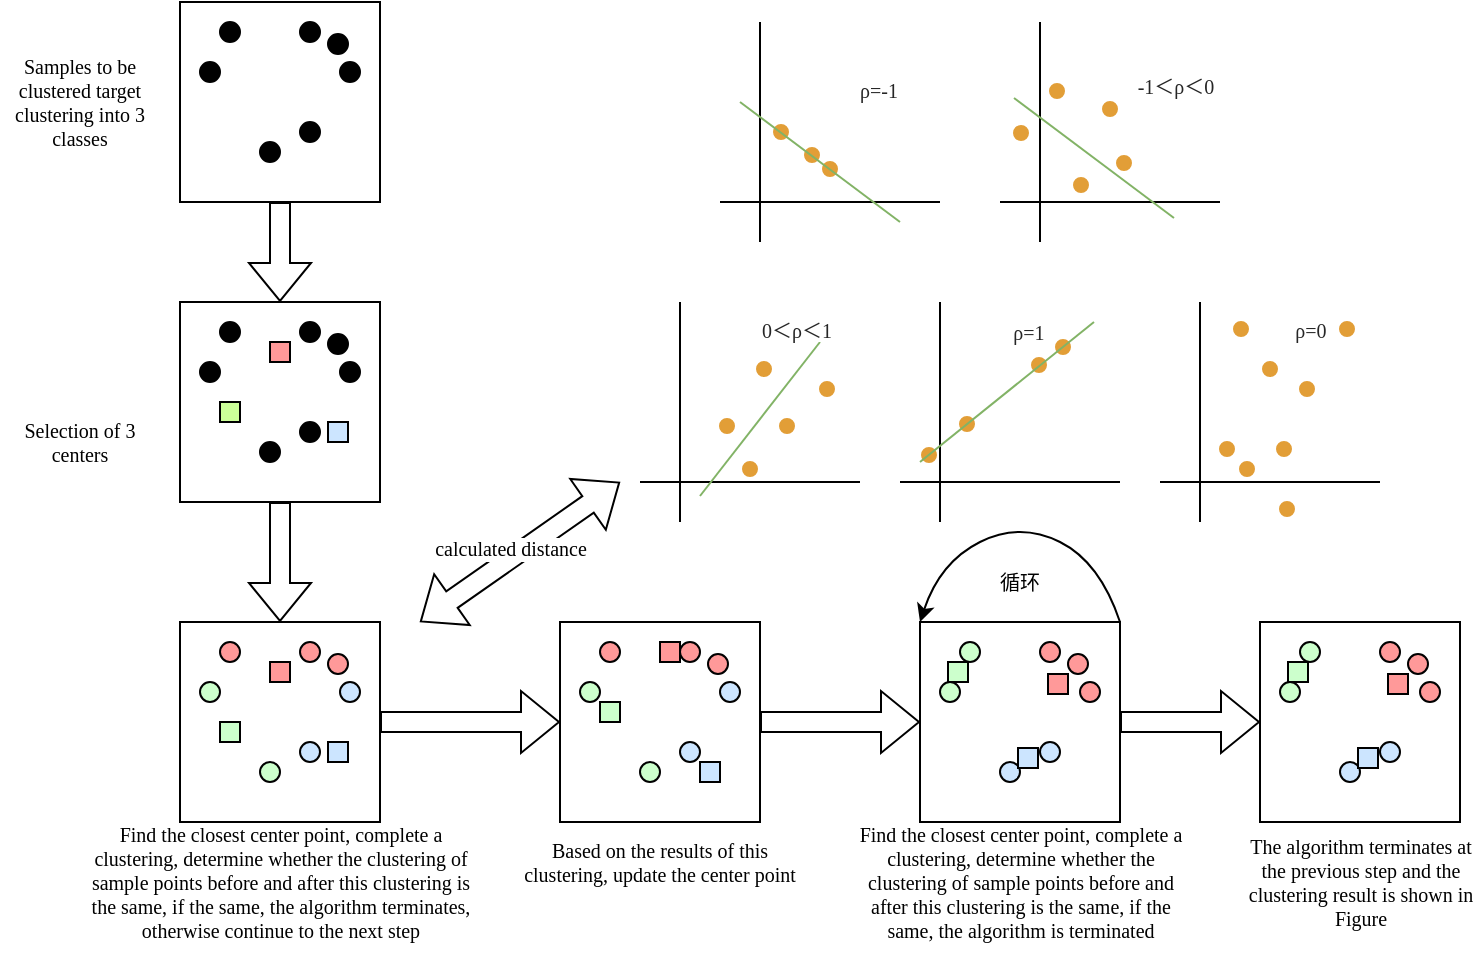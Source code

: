 <mxfile version="26.2.14">
  <diagram name="第 1 页" id="25oM3wnzqamX1OeAVasi">
    <mxGraphModel dx="1179" dy="710" grid="1" gridSize="10" guides="1" tooltips="1" connect="1" arrows="1" fold="1" page="1" pageScale="1" pageWidth="827" pageHeight="1169" math="0" shadow="0">
      <root>
        <mxCell id="0" />
        <mxCell id="1" parent="0" />
        <mxCell id="S1GnUmYBzKrTAGZHPjBp-1" value="" style="shape=flexArrow;endArrow=classic;html=1;rounded=0;exitX=0.5;exitY=1;exitDx=0;exitDy=0;entryX=0.5;entryY=0;entryDx=0;entryDy=0;fontFamily=Times New Roman;fontSize=10;" edge="1" parent="1" source="S1GnUmYBzKrTAGZHPjBp-7" target="S1GnUmYBzKrTAGZHPjBp-16">
          <mxGeometry width="50" height="50" relative="1" as="geometry">
            <mxPoint x="250" y="610" as="sourcePoint" />
            <mxPoint x="140" y="380" as="targetPoint" />
          </mxGeometry>
        </mxCell>
        <mxCell id="S1GnUmYBzKrTAGZHPjBp-2" value="" style="shape=flexArrow;endArrow=classic;html=1;rounded=0;exitX=0.5;exitY=1;exitDx=0;exitDy=0;entryX=0.5;entryY=0;entryDx=0;entryDy=0;fontFamily=Times New Roman;fontSize=10;" edge="1" parent="1" source="S1GnUmYBzKrTAGZHPjBp-16" target="S1GnUmYBzKrTAGZHPjBp-28">
          <mxGeometry width="50" height="50" relative="1" as="geometry">
            <mxPoint x="240" y="380" as="sourcePoint" />
            <mxPoint x="320" y="380" as="targetPoint" />
          </mxGeometry>
        </mxCell>
        <mxCell id="S1GnUmYBzKrTAGZHPjBp-3" value="" style="shape=flexArrow;endArrow=classic;html=1;rounded=0;exitX=1;exitY=0.5;exitDx=0;exitDy=0;entryX=0;entryY=0.5;entryDx=0;entryDy=0;fontFamily=Times New Roman;fontSize=10;" edge="1" parent="1" source="S1GnUmYBzKrTAGZHPjBp-28" target="S1GnUmYBzKrTAGZHPjBp-40">
          <mxGeometry width="50" height="50" relative="1" as="geometry">
            <mxPoint x="420" y="380" as="sourcePoint" />
            <mxPoint x="500" y="380" as="targetPoint" />
          </mxGeometry>
        </mxCell>
        <mxCell id="S1GnUmYBzKrTAGZHPjBp-4" value="" style="shape=flexArrow;endArrow=classic;html=1;rounded=0;exitX=1;exitY=0.5;exitDx=0;exitDy=0;entryX=0;entryY=0.5;entryDx=0;entryDy=0;fontFamily=Times New Roman;fontSize=10;" edge="1" parent="1" source="S1GnUmYBzKrTAGZHPjBp-52" target="S1GnUmYBzKrTAGZHPjBp-65">
          <mxGeometry width="50" height="50" relative="1" as="geometry">
            <mxPoint x="770" y="384.08" as="sourcePoint" />
            <mxPoint x="850" y="384.08" as="targetPoint" />
          </mxGeometry>
        </mxCell>
        <mxCell id="S1GnUmYBzKrTAGZHPjBp-5" value="" style="shape=flexArrow;endArrow=classic;html=1;rounded=0;entryX=0;entryY=0.5;entryDx=0;entryDy=0;exitX=1;exitY=0.5;exitDx=0;exitDy=0;fontFamily=Times New Roman;fontSize=10;" edge="1" parent="1" source="S1GnUmYBzKrTAGZHPjBp-40" target="S1GnUmYBzKrTAGZHPjBp-52">
          <mxGeometry width="50" height="50" relative="1" as="geometry">
            <mxPoint x="70" y="544.5" as="sourcePoint" />
            <mxPoint x="140" y="544.5" as="targetPoint" />
          </mxGeometry>
        </mxCell>
        <mxCell id="S1GnUmYBzKrTAGZHPjBp-6" value="" style="group;fontFamily=Times New Roman;fontSize=10;" vertex="1" connectable="0" parent="1">
          <mxGeometry x="140" y="60" width="100" height="100" as="geometry" />
        </mxCell>
        <mxCell id="S1GnUmYBzKrTAGZHPjBp-7" value="" style="rounded=0;whiteSpace=wrap;html=1;fontFamily=Times New Roman;fontSize=10;" vertex="1" parent="S1GnUmYBzKrTAGZHPjBp-6">
          <mxGeometry width="100" height="100" as="geometry" />
        </mxCell>
        <mxCell id="S1GnUmYBzKrTAGZHPjBp-8" value="" style="ellipse;whiteSpace=wrap;html=1;aspect=fixed;fillColor=#000000;fontFamily=Times New Roman;fontSize=10;" vertex="1" parent="S1GnUmYBzKrTAGZHPjBp-6">
          <mxGeometry x="10" y="30" width="10" height="10" as="geometry" />
        </mxCell>
        <mxCell id="S1GnUmYBzKrTAGZHPjBp-9" value="" style="ellipse;whiteSpace=wrap;html=1;aspect=fixed;fillColor=#000000;fontFamily=Times New Roman;fontSize=10;" vertex="1" parent="S1GnUmYBzKrTAGZHPjBp-6">
          <mxGeometry x="20" y="10" width="10" height="10" as="geometry" />
        </mxCell>
        <mxCell id="S1GnUmYBzKrTAGZHPjBp-10" value="" style="ellipse;whiteSpace=wrap;html=1;aspect=fixed;fillColor=#000000;fontFamily=Times New Roman;fontSize=10;" vertex="1" parent="S1GnUmYBzKrTAGZHPjBp-6">
          <mxGeometry x="60" y="10" width="10" height="10" as="geometry" />
        </mxCell>
        <mxCell id="S1GnUmYBzKrTAGZHPjBp-11" value="" style="ellipse;whiteSpace=wrap;html=1;aspect=fixed;fillColor=#000000;fontFamily=Times New Roman;fontSize=10;" vertex="1" parent="S1GnUmYBzKrTAGZHPjBp-6">
          <mxGeometry x="80" y="30" width="10" height="10" as="geometry" />
        </mxCell>
        <mxCell id="S1GnUmYBzKrTAGZHPjBp-12" value="" style="ellipse;whiteSpace=wrap;html=1;aspect=fixed;fillColor=#000000;fontFamily=Times New Roman;fontSize=10;" vertex="1" parent="S1GnUmYBzKrTAGZHPjBp-6">
          <mxGeometry x="74" y="16" width="10" height="10" as="geometry" />
        </mxCell>
        <mxCell id="S1GnUmYBzKrTAGZHPjBp-13" value="" style="ellipse;whiteSpace=wrap;html=1;aspect=fixed;fillColor=#000000;fontFamily=Times New Roman;fontSize=10;" vertex="1" parent="S1GnUmYBzKrTAGZHPjBp-6">
          <mxGeometry x="60" y="60" width="10" height="10" as="geometry" />
        </mxCell>
        <mxCell id="S1GnUmYBzKrTAGZHPjBp-14" value="" style="ellipse;whiteSpace=wrap;html=1;aspect=fixed;fillColor=#000000;fontFamily=Times New Roman;fontSize=10;" vertex="1" parent="S1GnUmYBzKrTAGZHPjBp-6">
          <mxGeometry x="40" y="70" width="10" height="10" as="geometry" />
        </mxCell>
        <mxCell id="S1GnUmYBzKrTAGZHPjBp-15" value="" style="group;fontFamily=Times New Roman;fontSize=10;" vertex="1" connectable="0" parent="1">
          <mxGeometry x="140" y="210" width="100" height="100" as="geometry" />
        </mxCell>
        <mxCell id="S1GnUmYBzKrTAGZHPjBp-16" value="" style="rounded=0;whiteSpace=wrap;html=1;fontFamily=Times New Roman;fontSize=10;" vertex="1" parent="S1GnUmYBzKrTAGZHPjBp-15">
          <mxGeometry width="100" height="100" as="geometry" />
        </mxCell>
        <mxCell id="S1GnUmYBzKrTAGZHPjBp-17" value="" style="ellipse;whiteSpace=wrap;html=1;aspect=fixed;fillColor=#000000;fontFamily=Times New Roman;fontSize=10;" vertex="1" parent="S1GnUmYBzKrTAGZHPjBp-15">
          <mxGeometry x="10" y="30" width="10" height="10" as="geometry" />
        </mxCell>
        <mxCell id="S1GnUmYBzKrTAGZHPjBp-18" value="" style="ellipse;whiteSpace=wrap;html=1;aspect=fixed;fillColor=#000000;fontFamily=Times New Roman;fontSize=10;" vertex="1" parent="S1GnUmYBzKrTAGZHPjBp-15">
          <mxGeometry x="20" y="10" width="10" height="10" as="geometry" />
        </mxCell>
        <mxCell id="S1GnUmYBzKrTAGZHPjBp-19" value="" style="ellipse;whiteSpace=wrap;html=1;aspect=fixed;fillColor=#000000;fontFamily=Times New Roman;fontSize=10;" vertex="1" parent="S1GnUmYBzKrTAGZHPjBp-15">
          <mxGeometry x="60" y="10" width="10" height="10" as="geometry" />
        </mxCell>
        <mxCell id="S1GnUmYBzKrTAGZHPjBp-20" value="" style="ellipse;whiteSpace=wrap;html=1;aspect=fixed;fillColor=#000000;fontFamily=Times New Roman;fontSize=10;" vertex="1" parent="S1GnUmYBzKrTAGZHPjBp-15">
          <mxGeometry x="80" y="30" width="10" height="10" as="geometry" />
        </mxCell>
        <mxCell id="S1GnUmYBzKrTAGZHPjBp-21" value="" style="ellipse;whiteSpace=wrap;html=1;aspect=fixed;fillColor=#000000;fontFamily=Times New Roman;fontSize=10;" vertex="1" parent="S1GnUmYBzKrTAGZHPjBp-15">
          <mxGeometry x="74" y="16" width="10" height="10" as="geometry" />
        </mxCell>
        <mxCell id="S1GnUmYBzKrTAGZHPjBp-22" value="" style="ellipse;whiteSpace=wrap;html=1;aspect=fixed;fillColor=#000000;fontFamily=Times New Roman;fontSize=10;" vertex="1" parent="S1GnUmYBzKrTAGZHPjBp-15">
          <mxGeometry x="60" y="60" width="10" height="10" as="geometry" />
        </mxCell>
        <mxCell id="S1GnUmYBzKrTAGZHPjBp-23" value="" style="ellipse;whiteSpace=wrap;html=1;aspect=fixed;fillColor=#000000;fontFamily=Times New Roman;fontSize=10;" vertex="1" parent="S1GnUmYBzKrTAGZHPjBp-15">
          <mxGeometry x="40" y="70" width="10" height="10" as="geometry" />
        </mxCell>
        <mxCell id="S1GnUmYBzKrTAGZHPjBp-24" value="" style="rounded=0;whiteSpace=wrap;html=1;fillColor=#CCFF99;fontFamily=Times New Roman;fontSize=10;" vertex="1" parent="S1GnUmYBzKrTAGZHPjBp-15">
          <mxGeometry x="20" y="50" width="10" height="10" as="geometry" />
        </mxCell>
        <mxCell id="S1GnUmYBzKrTAGZHPjBp-25" value="" style="rounded=0;whiteSpace=wrap;html=1;fillColor=#FF9999;fontFamily=Times New Roman;fontSize=10;" vertex="1" parent="S1GnUmYBzKrTAGZHPjBp-15">
          <mxGeometry x="45" y="20" width="10" height="10" as="geometry" />
        </mxCell>
        <mxCell id="S1GnUmYBzKrTAGZHPjBp-26" value="" style="rounded=0;whiteSpace=wrap;html=1;fillColor=#CCE5FF;fontFamily=Times New Roman;fontSize=10;" vertex="1" parent="S1GnUmYBzKrTAGZHPjBp-15">
          <mxGeometry x="74" y="60" width="10" height="10" as="geometry" />
        </mxCell>
        <mxCell id="S1GnUmYBzKrTAGZHPjBp-27" value="" style="group;fontFamily=Times New Roman;fontSize=10;" vertex="1" connectable="0" parent="1">
          <mxGeometry x="140" y="370" width="100" height="100" as="geometry" />
        </mxCell>
        <mxCell id="S1GnUmYBzKrTAGZHPjBp-28" value="" style="rounded=0;whiteSpace=wrap;html=1;fontFamily=Times New Roman;fontSize=10;" vertex="1" parent="S1GnUmYBzKrTAGZHPjBp-27">
          <mxGeometry width="100" height="100" as="geometry" />
        </mxCell>
        <mxCell id="S1GnUmYBzKrTAGZHPjBp-29" value="" style="ellipse;whiteSpace=wrap;html=1;aspect=fixed;fillColor=#CCFFCC;fontFamily=Times New Roman;fontSize=10;" vertex="1" parent="S1GnUmYBzKrTAGZHPjBp-27">
          <mxGeometry x="10" y="30" width="10" height="10" as="geometry" />
        </mxCell>
        <mxCell id="S1GnUmYBzKrTAGZHPjBp-30" value="" style="ellipse;whiteSpace=wrap;html=1;aspect=fixed;fillColor=#FF9999;fontFamily=Times New Roman;fontSize=10;" vertex="1" parent="S1GnUmYBzKrTAGZHPjBp-27">
          <mxGeometry x="20" y="10" width="10" height="10" as="geometry" />
        </mxCell>
        <mxCell id="S1GnUmYBzKrTAGZHPjBp-31" value="" style="ellipse;whiteSpace=wrap;html=1;aspect=fixed;fillColor=#FF9999;fontFamily=Times New Roman;fontSize=10;" vertex="1" parent="S1GnUmYBzKrTAGZHPjBp-27">
          <mxGeometry x="60" y="10" width="10" height="10" as="geometry" />
        </mxCell>
        <mxCell id="S1GnUmYBzKrTAGZHPjBp-32" value="" style="ellipse;whiteSpace=wrap;html=1;aspect=fixed;fillColor=#CCE5FF;fontFamily=Times New Roman;fontSize=10;" vertex="1" parent="S1GnUmYBzKrTAGZHPjBp-27">
          <mxGeometry x="80" y="30" width="10" height="10" as="geometry" />
        </mxCell>
        <mxCell id="S1GnUmYBzKrTAGZHPjBp-33" value="" style="ellipse;whiteSpace=wrap;html=1;aspect=fixed;fillColor=#FF9999;fontFamily=Times New Roman;fontSize=10;" vertex="1" parent="S1GnUmYBzKrTAGZHPjBp-27">
          <mxGeometry x="74" y="16" width="10" height="10" as="geometry" />
        </mxCell>
        <mxCell id="S1GnUmYBzKrTAGZHPjBp-34" value="" style="ellipse;whiteSpace=wrap;html=1;aspect=fixed;fillColor=#CCE5FF;fontFamily=Times New Roman;fontSize=10;" vertex="1" parent="S1GnUmYBzKrTAGZHPjBp-27">
          <mxGeometry x="60" y="60" width="10" height="10" as="geometry" />
        </mxCell>
        <mxCell id="S1GnUmYBzKrTAGZHPjBp-35" value="" style="ellipse;whiteSpace=wrap;html=1;aspect=fixed;fillColor=#CCFFCC;fontFamily=Times New Roman;fontSize=10;" vertex="1" parent="S1GnUmYBzKrTAGZHPjBp-27">
          <mxGeometry x="40" y="70" width="10" height="10" as="geometry" />
        </mxCell>
        <mxCell id="S1GnUmYBzKrTAGZHPjBp-36" value="" style="rounded=0;whiteSpace=wrap;html=1;fillColor=#CCFFCC;fontFamily=Times New Roman;fontSize=10;" vertex="1" parent="S1GnUmYBzKrTAGZHPjBp-27">
          <mxGeometry x="20" y="50" width="10" height="10" as="geometry" />
        </mxCell>
        <mxCell id="S1GnUmYBzKrTAGZHPjBp-37" value="" style="rounded=0;whiteSpace=wrap;html=1;fillColor=#FF9999;fontFamily=Times New Roman;fontSize=10;" vertex="1" parent="S1GnUmYBzKrTAGZHPjBp-27">
          <mxGeometry x="45" y="20" width="10" height="10" as="geometry" />
        </mxCell>
        <mxCell id="S1GnUmYBzKrTAGZHPjBp-38" value="" style="rounded=0;whiteSpace=wrap;html=1;fillColor=#CCE5FF;fontFamily=Times New Roman;fontSize=10;" vertex="1" parent="S1GnUmYBzKrTAGZHPjBp-27">
          <mxGeometry x="74" y="60" width="10" height="10" as="geometry" />
        </mxCell>
        <mxCell id="S1GnUmYBzKrTAGZHPjBp-39" value="" style="group;fontFamily=Times New Roman;fontSize=10;" vertex="1" connectable="0" parent="1">
          <mxGeometry x="330" y="370" width="100" height="100" as="geometry" />
        </mxCell>
        <mxCell id="S1GnUmYBzKrTAGZHPjBp-40" value="" style="rounded=0;whiteSpace=wrap;html=1;fontFamily=Times New Roman;fontSize=10;" vertex="1" parent="S1GnUmYBzKrTAGZHPjBp-39">
          <mxGeometry width="100" height="100" as="geometry" />
        </mxCell>
        <mxCell id="S1GnUmYBzKrTAGZHPjBp-41" value="" style="ellipse;whiteSpace=wrap;html=1;aspect=fixed;fillColor=#CCFFCC;fontFamily=Times New Roman;fontSize=10;" vertex="1" parent="S1GnUmYBzKrTAGZHPjBp-39">
          <mxGeometry x="10" y="30" width="10" height="10" as="geometry" />
        </mxCell>
        <mxCell id="S1GnUmYBzKrTAGZHPjBp-42" value="" style="ellipse;whiteSpace=wrap;html=1;aspect=fixed;fillColor=#FF9999;fontFamily=Times New Roman;fontSize=10;" vertex="1" parent="S1GnUmYBzKrTAGZHPjBp-39">
          <mxGeometry x="20" y="10" width="10" height="10" as="geometry" />
        </mxCell>
        <mxCell id="S1GnUmYBzKrTAGZHPjBp-43" value="" style="ellipse;whiteSpace=wrap;html=1;aspect=fixed;fillColor=#FF9999;fontFamily=Times New Roman;fontSize=10;" vertex="1" parent="S1GnUmYBzKrTAGZHPjBp-39">
          <mxGeometry x="60" y="10" width="10" height="10" as="geometry" />
        </mxCell>
        <mxCell id="S1GnUmYBzKrTAGZHPjBp-44" value="" style="ellipse;whiteSpace=wrap;html=1;aspect=fixed;fillColor=#CCE5FF;fontFamily=Times New Roman;fontSize=10;" vertex="1" parent="S1GnUmYBzKrTAGZHPjBp-39">
          <mxGeometry x="80" y="30" width="10" height="10" as="geometry" />
        </mxCell>
        <mxCell id="S1GnUmYBzKrTAGZHPjBp-45" value="" style="ellipse;whiteSpace=wrap;html=1;aspect=fixed;fillColor=#FF9999;fontFamily=Times New Roman;fontSize=10;" vertex="1" parent="S1GnUmYBzKrTAGZHPjBp-39">
          <mxGeometry x="74" y="16" width="10" height="10" as="geometry" />
        </mxCell>
        <mxCell id="S1GnUmYBzKrTAGZHPjBp-46" value="" style="ellipse;whiteSpace=wrap;html=1;aspect=fixed;fillColor=#CCE5FF;fontFamily=Times New Roman;fontSize=10;" vertex="1" parent="S1GnUmYBzKrTAGZHPjBp-39">
          <mxGeometry x="60" y="60" width="10" height="10" as="geometry" />
        </mxCell>
        <mxCell id="S1GnUmYBzKrTAGZHPjBp-47" value="" style="ellipse;whiteSpace=wrap;html=1;aspect=fixed;fillColor=#CCFFCC;fontFamily=Times New Roman;fontSize=10;" vertex="1" parent="S1GnUmYBzKrTAGZHPjBp-39">
          <mxGeometry x="40" y="70" width="10" height="10" as="geometry" />
        </mxCell>
        <mxCell id="S1GnUmYBzKrTAGZHPjBp-48" value="" style="rounded=0;whiteSpace=wrap;html=1;fillColor=#CCFFCC;fontFamily=Times New Roman;fontSize=10;" vertex="1" parent="S1GnUmYBzKrTAGZHPjBp-39">
          <mxGeometry x="20" y="40" width="10" height="10" as="geometry" />
        </mxCell>
        <mxCell id="S1GnUmYBzKrTAGZHPjBp-49" value="" style="rounded=0;whiteSpace=wrap;html=1;fillColor=#FF9999;fontFamily=Times New Roman;fontSize=10;" vertex="1" parent="S1GnUmYBzKrTAGZHPjBp-39">
          <mxGeometry x="50" y="10" width="10" height="10" as="geometry" />
        </mxCell>
        <mxCell id="S1GnUmYBzKrTAGZHPjBp-50" value="" style="rounded=0;whiteSpace=wrap;html=1;fillColor=#CCE5FF;fontFamily=Times New Roman;fontSize=10;" vertex="1" parent="S1GnUmYBzKrTAGZHPjBp-39">
          <mxGeometry x="70" y="70" width="10" height="10" as="geometry" />
        </mxCell>
        <mxCell id="S1GnUmYBzKrTAGZHPjBp-51" value="" style="group;fontFamily=Times New Roman;fontSize=10;" vertex="1" connectable="0" parent="1">
          <mxGeometry x="510" y="370" width="100" height="100" as="geometry" />
        </mxCell>
        <mxCell id="S1GnUmYBzKrTAGZHPjBp-52" value="" style="rounded=0;whiteSpace=wrap;html=1;fontFamily=Times New Roman;fontSize=10;" vertex="1" parent="S1GnUmYBzKrTAGZHPjBp-51">
          <mxGeometry width="100" height="100" as="geometry" />
        </mxCell>
        <mxCell id="S1GnUmYBzKrTAGZHPjBp-53" value="" style="ellipse;whiteSpace=wrap;html=1;aspect=fixed;fillColor=#CCFFCC;fontFamily=Times New Roman;fontSize=10;" vertex="1" parent="S1GnUmYBzKrTAGZHPjBp-51">
          <mxGeometry x="10" y="30" width="10" height="10" as="geometry" />
        </mxCell>
        <mxCell id="S1GnUmYBzKrTAGZHPjBp-54" value="" style="ellipse;whiteSpace=wrap;html=1;aspect=fixed;fillColor=#CCFFCC;fontFamily=Times New Roman;fontSize=10;" vertex="1" parent="S1GnUmYBzKrTAGZHPjBp-51">
          <mxGeometry x="20" y="10" width="10" height="10" as="geometry" />
        </mxCell>
        <mxCell id="S1GnUmYBzKrTAGZHPjBp-55" value="" style="ellipse;whiteSpace=wrap;html=1;aspect=fixed;fillColor=#FF9999;fontFamily=Times New Roman;fontSize=10;" vertex="1" parent="S1GnUmYBzKrTAGZHPjBp-51">
          <mxGeometry x="60" y="10" width="10" height="10" as="geometry" />
        </mxCell>
        <mxCell id="S1GnUmYBzKrTAGZHPjBp-56" value="" style="ellipse;whiteSpace=wrap;html=1;aspect=fixed;fillColor=#FF9999;fontFamily=Times New Roman;fontSize=10;" vertex="1" parent="S1GnUmYBzKrTAGZHPjBp-51">
          <mxGeometry x="80" y="30" width="10" height="10" as="geometry" />
        </mxCell>
        <mxCell id="S1GnUmYBzKrTAGZHPjBp-57" value="" style="ellipse;whiteSpace=wrap;html=1;aspect=fixed;fillColor=#FF9999;fontFamily=Times New Roman;fontSize=10;" vertex="1" parent="S1GnUmYBzKrTAGZHPjBp-51">
          <mxGeometry x="74" y="16" width="10" height="10" as="geometry" />
        </mxCell>
        <mxCell id="S1GnUmYBzKrTAGZHPjBp-58" value="" style="ellipse;whiteSpace=wrap;html=1;aspect=fixed;fillColor=#CCE5FF;fontFamily=Times New Roman;fontSize=10;" vertex="1" parent="S1GnUmYBzKrTAGZHPjBp-51">
          <mxGeometry x="60" y="60" width="10" height="10" as="geometry" />
        </mxCell>
        <mxCell id="S1GnUmYBzKrTAGZHPjBp-59" value="" style="ellipse;whiteSpace=wrap;html=1;aspect=fixed;fillColor=#CCE5FF;direction=south;fontFamily=Times New Roman;fontSize=10;" vertex="1" parent="S1GnUmYBzKrTAGZHPjBp-51">
          <mxGeometry x="40" y="70" width="10" height="10" as="geometry" />
        </mxCell>
        <mxCell id="S1GnUmYBzKrTAGZHPjBp-60" value="" style="rounded=0;whiteSpace=wrap;html=1;fillColor=#CCFFCC;fontFamily=Times New Roman;fontSize=10;" vertex="1" parent="S1GnUmYBzKrTAGZHPjBp-51">
          <mxGeometry x="14" y="20" width="10" height="10" as="geometry" />
        </mxCell>
        <mxCell id="S1GnUmYBzKrTAGZHPjBp-61" value="" style="rounded=0;whiteSpace=wrap;html=1;fillColor=#FF9999;fontFamily=Times New Roman;fontSize=10;" vertex="1" parent="S1GnUmYBzKrTAGZHPjBp-51">
          <mxGeometry x="64" y="26" width="10" height="10" as="geometry" />
        </mxCell>
        <mxCell id="S1GnUmYBzKrTAGZHPjBp-62" value="" style="rounded=0;whiteSpace=wrap;html=1;fillColor=#CCE5FF;fontFamily=Times New Roman;fontSize=10;" vertex="1" parent="S1GnUmYBzKrTAGZHPjBp-51">
          <mxGeometry x="49" y="63" width="10" height="10" as="geometry" />
        </mxCell>
        <mxCell id="S1GnUmYBzKrTAGZHPjBp-63" value="" style="curved=1;endArrow=classic;html=1;rounded=0;exitX=1;exitY=0;exitDx=0;exitDy=0;entryX=0;entryY=0;entryDx=0;entryDy=0;fontFamily=Times New Roman;fontSize=10;" edge="1" parent="S1GnUmYBzKrTAGZHPjBp-51" source="S1GnUmYBzKrTAGZHPjBp-52" target="S1GnUmYBzKrTAGZHPjBp-52">
          <mxGeometry width="50" height="50" relative="1" as="geometry">
            <mxPoint x="50.0" y="-20.0" as="sourcePoint" />
            <mxPoint x="-50" y="-20" as="targetPoint" />
            <Array as="points">
              <mxPoint x="90" y="-30" />
              <mxPoint x="50" y="-50" />
              <mxPoint x="10" y="-30" />
            </Array>
          </mxGeometry>
        </mxCell>
        <mxCell id="S1GnUmYBzKrTAGZHPjBp-64" value="" style="group;fontFamily=Times New Roman;fontSize=10;" vertex="1" connectable="0" parent="1">
          <mxGeometry x="680" y="370" width="100" height="100" as="geometry" />
        </mxCell>
        <mxCell id="S1GnUmYBzKrTAGZHPjBp-65" value="" style="rounded=0;whiteSpace=wrap;html=1;fontFamily=Times New Roman;fontSize=10;" vertex="1" parent="S1GnUmYBzKrTAGZHPjBp-64">
          <mxGeometry width="100" height="100" as="geometry" />
        </mxCell>
        <mxCell id="S1GnUmYBzKrTAGZHPjBp-66" value="" style="ellipse;whiteSpace=wrap;html=1;aspect=fixed;fillColor=#CCFFCC;fontFamily=Times New Roman;fontSize=10;" vertex="1" parent="S1GnUmYBzKrTAGZHPjBp-64">
          <mxGeometry x="10" y="30" width="10" height="10" as="geometry" />
        </mxCell>
        <mxCell id="S1GnUmYBzKrTAGZHPjBp-67" value="" style="ellipse;whiteSpace=wrap;html=1;aspect=fixed;fillColor=#CCFFCC;fontFamily=Times New Roman;fontSize=10;" vertex="1" parent="S1GnUmYBzKrTAGZHPjBp-64">
          <mxGeometry x="20" y="10" width="10" height="10" as="geometry" />
        </mxCell>
        <mxCell id="S1GnUmYBzKrTAGZHPjBp-68" value="" style="ellipse;whiteSpace=wrap;html=1;aspect=fixed;fillColor=#FF9999;fontFamily=Times New Roman;fontSize=10;" vertex="1" parent="S1GnUmYBzKrTAGZHPjBp-64">
          <mxGeometry x="60" y="10" width="10" height="10" as="geometry" />
        </mxCell>
        <mxCell id="S1GnUmYBzKrTAGZHPjBp-69" value="" style="ellipse;whiteSpace=wrap;html=1;aspect=fixed;fillColor=#FF9999;fontFamily=Times New Roman;fontSize=10;" vertex="1" parent="S1GnUmYBzKrTAGZHPjBp-64">
          <mxGeometry x="80" y="30" width="10" height="10" as="geometry" />
        </mxCell>
        <mxCell id="S1GnUmYBzKrTAGZHPjBp-70" value="" style="ellipse;whiteSpace=wrap;html=1;aspect=fixed;fillColor=#FF9999;fontFamily=Times New Roman;fontSize=10;" vertex="1" parent="S1GnUmYBzKrTAGZHPjBp-64">
          <mxGeometry x="74" y="16" width="10" height="10" as="geometry" />
        </mxCell>
        <mxCell id="S1GnUmYBzKrTAGZHPjBp-71" value="" style="ellipse;whiteSpace=wrap;html=1;aspect=fixed;fillColor=#CCE5FF;fontFamily=Times New Roman;fontSize=10;" vertex="1" parent="S1GnUmYBzKrTAGZHPjBp-64">
          <mxGeometry x="60" y="60" width="10" height="10" as="geometry" />
        </mxCell>
        <mxCell id="S1GnUmYBzKrTAGZHPjBp-72" value="" style="ellipse;whiteSpace=wrap;html=1;aspect=fixed;fillColor=#CCE5FF;fontFamily=Times New Roman;fontSize=10;" vertex="1" parent="S1GnUmYBzKrTAGZHPjBp-64">
          <mxGeometry x="40" y="70" width="10" height="10" as="geometry" />
        </mxCell>
        <mxCell id="S1GnUmYBzKrTAGZHPjBp-73" value="" style="rounded=0;whiteSpace=wrap;html=1;fillColor=#CCFFCC;fontFamily=Times New Roman;fontSize=10;" vertex="1" parent="S1GnUmYBzKrTAGZHPjBp-64">
          <mxGeometry x="14" y="20" width="10" height="10" as="geometry" />
        </mxCell>
        <mxCell id="S1GnUmYBzKrTAGZHPjBp-74" value="" style="rounded=0;whiteSpace=wrap;html=1;fillColor=#FF9999;fontFamily=Times New Roman;fontSize=10;" vertex="1" parent="S1GnUmYBzKrTAGZHPjBp-64">
          <mxGeometry x="64" y="26" width="10" height="10" as="geometry" />
        </mxCell>
        <mxCell id="S1GnUmYBzKrTAGZHPjBp-75" value="" style="rounded=0;whiteSpace=wrap;html=1;fillColor=#CCE5FF;fontFamily=Times New Roman;fontSize=10;" vertex="1" parent="S1GnUmYBzKrTAGZHPjBp-64">
          <mxGeometry x="49" y="63" width="10" height="10" as="geometry" />
        </mxCell>
        <mxCell id="S1GnUmYBzKrTAGZHPjBp-76" value="&lt;p&gt;Samples to be clustered target clustering into 3 classes&lt;/p&gt;" style="rounded=0;whiteSpace=wrap;html=1;fillColor=none;strokeColor=none;fontFamily=Times New Roman;fontSize=10;" vertex="1" parent="1">
          <mxGeometry x="50" y="80" width="80" height="60" as="geometry" />
        </mxCell>
        <mxCell id="S1GnUmYBzKrTAGZHPjBp-77" value="&lt;p&gt;Selection of 3 centers&lt;/p&gt;" style="rounded=0;whiteSpace=wrap;html=1;fillColor=none;strokeColor=none;fontFamily=Times New Roman;fontSize=10;" vertex="1" parent="1">
          <mxGeometry x="55" y="250" width="70" height="60" as="geometry" />
        </mxCell>
        <mxCell id="S1GnUmYBzKrTAGZHPjBp-78" value="&lt;p&gt;Find the closest center point, complete a clustering, determine whether the clustering of sample points before and after this clustering is the same, if the same, the algorithm terminates, otherwise continue to the next step&lt;/p&gt;" style="rounded=0;whiteSpace=wrap;html=1;fillColor=none;strokeColor=none;fontFamily=Times New Roman;fontSize=10;" vertex="1" parent="1">
          <mxGeometry x="92.5" y="470" width="195" height="60" as="geometry" />
        </mxCell>
        <mxCell id="S1GnUmYBzKrTAGZHPjBp-79" value="Based on the results of this clustering, update the center point" style="rounded=0;whiteSpace=wrap;html=1;fillColor=none;strokeColor=none;fontFamily=Times New Roman;fontSize=10;" vertex="1" parent="1">
          <mxGeometry x="310" y="460" width="140" height="60" as="geometry" />
        </mxCell>
        <mxCell id="S1GnUmYBzKrTAGZHPjBp-80" value="&lt;p&gt;Find the closest center point, complete a clustering, determine whether the clustering of sample points before and after this clustering is the same, if the same, the algorithm is terminated&lt;/p&gt;" style="rounded=0;whiteSpace=wrap;html=1;fillColor=none;strokeColor=none;fontFamily=Times New Roman;fontSize=10;" vertex="1" parent="1">
          <mxGeometry x="472.5" y="470" width="175" height="60" as="geometry" />
        </mxCell>
        <mxCell id="S1GnUmYBzKrTAGZHPjBp-82" value="" style="group;fontFamily=Times New Roman;fontSize=10;" vertex="1" connectable="0" parent="1">
          <mxGeometry x="370" y="70" width="370" height="250" as="geometry" />
        </mxCell>
        <mxCell id="S1GnUmYBzKrTAGZHPjBp-83" value="" style="group;fontFamily=Times New Roman;fontSize=10;" vertex="1" connectable="0" parent="S1GnUmYBzKrTAGZHPjBp-82">
          <mxGeometry y="140" width="110" height="110" as="geometry" />
        </mxCell>
        <mxCell id="S1GnUmYBzKrTAGZHPjBp-84" value="" style="endArrow=none;html=1;rounded=0;fontFamily=Times New Roman;fontSize=10;" edge="1" parent="S1GnUmYBzKrTAGZHPjBp-83">
          <mxGeometry width="50" height="50" relative="1" as="geometry">
            <mxPoint y="90" as="sourcePoint" />
            <mxPoint x="110" y="90" as="targetPoint" />
          </mxGeometry>
        </mxCell>
        <mxCell id="S1GnUmYBzKrTAGZHPjBp-85" value="" style="endArrow=none;html=1;rounded=0;fontFamily=Times New Roman;fontSize=10;" edge="1" parent="S1GnUmYBzKrTAGZHPjBp-83">
          <mxGeometry width="50" height="50" relative="1" as="geometry">
            <mxPoint x="20" y="110" as="sourcePoint" />
            <mxPoint x="20" as="targetPoint" />
          </mxGeometry>
        </mxCell>
        <mxCell id="S1GnUmYBzKrTAGZHPjBp-86" value="" style="ellipse;whiteSpace=wrap;html=1;aspect=fixed;fillColor=light-dark(#E29E37,#FF9090);strokeColor=#E29E37;fontFamily=Times New Roman;fontSize=10;" vertex="1" parent="S1GnUmYBzKrTAGZHPjBp-83">
          <mxGeometry x="40" y="58.5" width="7" height="7" as="geometry" />
        </mxCell>
        <mxCell id="S1GnUmYBzKrTAGZHPjBp-87" value="" style="ellipse;whiteSpace=wrap;html=1;aspect=fixed;fillColor=light-dark(#E29E37,#FF9090);strokeColor=#E29E37;fontFamily=Times New Roman;fontSize=10;" vertex="1" parent="S1GnUmYBzKrTAGZHPjBp-83">
          <mxGeometry x="58.5" y="30" width="7" height="7" as="geometry" />
        </mxCell>
        <mxCell id="S1GnUmYBzKrTAGZHPjBp-88" value="" style="ellipse;whiteSpace=wrap;html=1;aspect=fixed;fillColor=light-dark(#E29E37,#FF9090);strokeColor=#E29E37;fontFamily=Times New Roman;fontSize=10;" vertex="1" parent="S1GnUmYBzKrTAGZHPjBp-83">
          <mxGeometry x="51.5" y="80" width="7" height="7" as="geometry" />
        </mxCell>
        <mxCell id="S1GnUmYBzKrTAGZHPjBp-89" value="" style="ellipse;whiteSpace=wrap;html=1;aspect=fixed;fillColor=light-dark(#E29E37,#FF9090);strokeColor=#E29E37;fontFamily=Times New Roman;fontSize=10;" vertex="1" parent="S1GnUmYBzKrTAGZHPjBp-83">
          <mxGeometry x="70" y="58.5" width="7" height="7" as="geometry" />
        </mxCell>
        <mxCell id="S1GnUmYBzKrTAGZHPjBp-90" value="" style="ellipse;whiteSpace=wrap;html=1;aspect=fixed;fillColor=light-dark(#E29E37,#FF9090);strokeColor=#E29E37;fontFamily=Times New Roman;fontSize=10;" vertex="1" parent="S1GnUmYBzKrTAGZHPjBp-83">
          <mxGeometry x="90" y="40" width="7" height="7" as="geometry" />
        </mxCell>
        <mxCell id="S1GnUmYBzKrTAGZHPjBp-91" value="" style="endArrow=none;html=1;rounded=0;fillColor=#d5e8d4;strokeColor=#82b366;fontFamily=Times New Roman;fontSize=10;" edge="1" parent="S1GnUmYBzKrTAGZHPjBp-83">
          <mxGeometry width="50" height="50" relative="1" as="geometry">
            <mxPoint x="90" y="20" as="sourcePoint" />
            <mxPoint x="30" y="97" as="targetPoint" />
          </mxGeometry>
        </mxCell>
        <mxCell id="S1GnUmYBzKrTAGZHPjBp-92" value="&lt;span style=&quot;color: rgba(0, 0, 0, 0.85); text-align: start; background-color: rgb(255, 255, 255);&quot;&gt;&lt;font&gt;0＜ρ＜1&lt;/font&gt;&lt;/span&gt;" style="rounded=0;whiteSpace=wrap;html=1;fillColor=none;strokeColor=none;fontFamily=Times New Roman;fontSize=10;" vertex="1" parent="S1GnUmYBzKrTAGZHPjBp-83">
          <mxGeometry x="58.5" y="10" width="38.5" height="8.5" as="geometry" />
        </mxCell>
        <mxCell id="S1GnUmYBzKrTAGZHPjBp-93" value="" style="group;fontFamily=Times New Roman;fontSize=10;" vertex="1" connectable="0" parent="S1GnUmYBzKrTAGZHPjBp-82">
          <mxGeometry x="130" y="140" width="110" height="110" as="geometry" />
        </mxCell>
        <mxCell id="S1GnUmYBzKrTAGZHPjBp-94" value="" style="endArrow=none;html=1;rounded=0;fontFamily=Times New Roman;fontSize=10;" edge="1" parent="S1GnUmYBzKrTAGZHPjBp-93">
          <mxGeometry width="50" height="50" relative="1" as="geometry">
            <mxPoint y="90" as="sourcePoint" />
            <mxPoint x="110" y="90" as="targetPoint" />
          </mxGeometry>
        </mxCell>
        <mxCell id="S1GnUmYBzKrTAGZHPjBp-95" value="" style="endArrow=none;html=1;rounded=0;fontFamily=Times New Roman;fontSize=10;" edge="1" parent="S1GnUmYBzKrTAGZHPjBp-93">
          <mxGeometry width="50" height="50" relative="1" as="geometry">
            <mxPoint x="20" y="110" as="sourcePoint" />
            <mxPoint x="20" as="targetPoint" />
          </mxGeometry>
        </mxCell>
        <mxCell id="S1GnUmYBzKrTAGZHPjBp-96" value="" style="ellipse;whiteSpace=wrap;html=1;aspect=fixed;fillColor=light-dark(#E29E37,#FF9090);strokeColor=#E29E37;fontFamily=Times New Roman;fontSize=10;" vertex="1" parent="S1GnUmYBzKrTAGZHPjBp-93">
          <mxGeometry x="30" y="57.5" width="7" height="7" as="geometry" />
        </mxCell>
        <mxCell id="S1GnUmYBzKrTAGZHPjBp-97" value="" style="ellipse;whiteSpace=wrap;html=1;aspect=fixed;fillColor=light-dark(#E29E37,#FF9090);strokeColor=#E29E37;fontFamily=Times New Roman;fontSize=10;" vertex="1" parent="S1GnUmYBzKrTAGZHPjBp-93">
          <mxGeometry x="11" y="73" width="7" height="7" as="geometry" />
        </mxCell>
        <mxCell id="S1GnUmYBzKrTAGZHPjBp-98" value="" style="ellipse;whiteSpace=wrap;html=1;aspect=fixed;fillColor=light-dark(#E29E37,#FF9090);strokeColor=#E29E37;fontFamily=Times New Roman;fontSize=10;" vertex="1" parent="S1GnUmYBzKrTAGZHPjBp-93">
          <mxGeometry x="66" y="28" width="7" height="7" as="geometry" />
        </mxCell>
        <mxCell id="S1GnUmYBzKrTAGZHPjBp-99" value="" style="ellipse;whiteSpace=wrap;html=1;aspect=fixed;fillColor=light-dark(#E29E37,#FF9090);strokeColor=#E29E37;fontFamily=Times New Roman;fontSize=10;" vertex="1" parent="S1GnUmYBzKrTAGZHPjBp-93">
          <mxGeometry x="78" y="19" width="7" height="7" as="geometry" />
        </mxCell>
        <mxCell id="S1GnUmYBzKrTAGZHPjBp-100" value="" style="endArrow=none;html=1;rounded=0;fillColor=#d5e8d4;strokeColor=#82b366;fontFamily=Times New Roman;fontSize=10;" edge="1" parent="S1GnUmYBzKrTAGZHPjBp-93">
          <mxGeometry width="50" height="50" relative="1" as="geometry">
            <mxPoint x="97" y="10" as="sourcePoint" />
            <mxPoint x="10" y="80" as="targetPoint" />
          </mxGeometry>
        </mxCell>
        <mxCell id="S1GnUmYBzKrTAGZHPjBp-101" value="&lt;span style=&quot;color: rgba(0, 0, 0, 0.85); text-align: start; background-color: rgb(255, 255, 255);&quot;&gt;&lt;font&gt;ρ=1&lt;/font&gt;&lt;/span&gt;" style="rounded=0;whiteSpace=wrap;html=1;fillColor=none;strokeColor=none;fontFamily=Times New Roman;fontSize=10;" vertex="1" parent="S1GnUmYBzKrTAGZHPjBp-93">
          <mxGeometry x="54.5" y="10.5" width="18.5" height="8.5" as="geometry" />
        </mxCell>
        <mxCell id="S1GnUmYBzKrTAGZHPjBp-102" value="" style="group;fontFamily=Times New Roman;fontSize=10;" vertex="1" connectable="0" parent="S1GnUmYBzKrTAGZHPjBp-82">
          <mxGeometry x="260" y="140" width="110" height="110" as="geometry" />
        </mxCell>
        <mxCell id="S1GnUmYBzKrTAGZHPjBp-103" value="" style="endArrow=none;html=1;rounded=0;fontFamily=Times New Roman;fontSize=10;" edge="1" parent="S1GnUmYBzKrTAGZHPjBp-102">
          <mxGeometry width="50" height="50" relative="1" as="geometry">
            <mxPoint y="90" as="sourcePoint" />
            <mxPoint x="110" y="90" as="targetPoint" />
          </mxGeometry>
        </mxCell>
        <mxCell id="S1GnUmYBzKrTAGZHPjBp-104" value="" style="endArrow=none;html=1;rounded=0;fontFamily=Times New Roman;fontSize=10;" edge="1" parent="S1GnUmYBzKrTAGZHPjBp-102">
          <mxGeometry width="50" height="50" relative="1" as="geometry">
            <mxPoint x="20" y="110" as="sourcePoint" />
            <mxPoint x="20" as="targetPoint" />
          </mxGeometry>
        </mxCell>
        <mxCell id="S1GnUmYBzKrTAGZHPjBp-105" value="" style="ellipse;whiteSpace=wrap;html=1;aspect=fixed;fillColor=light-dark(#E29E37,#FF9090);strokeColor=#E29E37;fontFamily=Times New Roman;fontSize=10;" vertex="1" parent="S1GnUmYBzKrTAGZHPjBp-102">
          <mxGeometry x="30" y="70" width="7" height="7" as="geometry" />
        </mxCell>
        <mxCell id="S1GnUmYBzKrTAGZHPjBp-106" value="" style="ellipse;whiteSpace=wrap;html=1;aspect=fixed;fillColor=light-dark(#E29E37,#FF9090);strokeColor=#E29E37;fontFamily=Times New Roman;fontSize=10;" vertex="1" parent="S1GnUmYBzKrTAGZHPjBp-102">
          <mxGeometry x="37" y="10" width="7" height="7" as="geometry" />
        </mxCell>
        <mxCell id="S1GnUmYBzKrTAGZHPjBp-107" value="" style="ellipse;whiteSpace=wrap;html=1;aspect=fixed;fillColor=light-dark(#E29E37,#FF9090);strokeColor=#E29E37;fontFamily=Times New Roman;fontSize=10;" vertex="1" parent="S1GnUmYBzKrTAGZHPjBp-102">
          <mxGeometry x="51.5" y="30" width="7" height="7" as="geometry" />
        </mxCell>
        <mxCell id="S1GnUmYBzKrTAGZHPjBp-108" value="" style="ellipse;whiteSpace=wrap;html=1;aspect=fixed;fillColor=light-dark(#E29E37,#FF9090);strokeColor=#E29E37;fontFamily=Times New Roman;fontSize=10;" vertex="1" parent="S1GnUmYBzKrTAGZHPjBp-102">
          <mxGeometry x="58.5" y="70" width="7" height="7" as="geometry" />
        </mxCell>
        <mxCell id="S1GnUmYBzKrTAGZHPjBp-109" value="" style="ellipse;whiteSpace=wrap;html=1;aspect=fixed;fillColor=light-dark(#E29E37,#FF9090);strokeColor=#E29E37;fontFamily=Times New Roman;fontSize=10;" vertex="1" parent="S1GnUmYBzKrTAGZHPjBp-102">
          <mxGeometry x="70" y="40" width="7" height="7" as="geometry" />
        </mxCell>
        <mxCell id="S1GnUmYBzKrTAGZHPjBp-110" value="" style="ellipse;whiteSpace=wrap;html=1;aspect=fixed;fillColor=light-dark(#E29E37,#FF9090);strokeColor=#E29E37;fontFamily=Times New Roman;fontSize=10;" vertex="1" parent="S1GnUmYBzKrTAGZHPjBp-102">
          <mxGeometry x="90" y="10" width="7" height="7" as="geometry" />
        </mxCell>
        <mxCell id="S1GnUmYBzKrTAGZHPjBp-111" value="&lt;span style=&quot;color: rgba(0, 0, 0, 0.85); text-align: start; background-color: rgb(255, 255, 255);&quot;&gt;&lt;font&gt;ρ=0&lt;/font&gt;&lt;/span&gt;" style="rounded=0;whiteSpace=wrap;html=1;fillColor=none;strokeColor=none;fontFamily=Times New Roman;fontSize=10;" vertex="1" parent="S1GnUmYBzKrTAGZHPjBp-102">
          <mxGeometry x="65.5" y="9.25" width="18.5" height="8.5" as="geometry" />
        </mxCell>
        <mxCell id="S1GnUmYBzKrTAGZHPjBp-112" value="" style="group;fontFamily=Times New Roman;fontSize=10;" vertex="1" connectable="0" parent="S1GnUmYBzKrTAGZHPjBp-82">
          <mxGeometry x="40" width="110" height="110" as="geometry" />
        </mxCell>
        <mxCell id="S1GnUmYBzKrTAGZHPjBp-113" value="" style="endArrow=none;html=1;rounded=0;fontFamily=Times New Roman;fontSize=10;" edge="1" parent="S1GnUmYBzKrTAGZHPjBp-112">
          <mxGeometry width="50" height="50" relative="1" as="geometry">
            <mxPoint y="90" as="sourcePoint" />
            <mxPoint x="110" y="90" as="targetPoint" />
          </mxGeometry>
        </mxCell>
        <mxCell id="S1GnUmYBzKrTAGZHPjBp-114" value="" style="endArrow=none;html=1;rounded=0;fontFamily=Times New Roman;fontSize=10;" edge="1" parent="S1GnUmYBzKrTAGZHPjBp-112">
          <mxGeometry width="50" height="50" relative="1" as="geometry">
            <mxPoint x="20" y="110" as="sourcePoint" />
            <mxPoint x="20" as="targetPoint" />
          </mxGeometry>
        </mxCell>
        <mxCell id="S1GnUmYBzKrTAGZHPjBp-115" value="" style="ellipse;whiteSpace=wrap;html=1;aspect=fixed;fillColor=light-dark(#E29E37,#FF9090);strokeColor=#E29E37;fontFamily=Times New Roman;fontSize=10;" vertex="1" parent="S1GnUmYBzKrTAGZHPjBp-112">
          <mxGeometry x="27" y="51.5" width="7" height="7" as="geometry" />
        </mxCell>
        <mxCell id="S1GnUmYBzKrTAGZHPjBp-116" value="" style="ellipse;whiteSpace=wrap;html=1;aspect=fixed;fillColor=light-dark(#E29E37,#FF9090);strokeColor=#E29E37;fontFamily=Times New Roman;fontSize=10;" vertex="1" parent="S1GnUmYBzKrTAGZHPjBp-112">
          <mxGeometry x="51.5" y="70" width="7" height="7" as="geometry" />
        </mxCell>
        <mxCell id="S1GnUmYBzKrTAGZHPjBp-117" value="" style="ellipse;whiteSpace=wrap;html=1;aspect=fixed;fillColor=light-dark(#E29E37,#FF9090);strokeColor=#E29E37;fontFamily=Times New Roman;fontSize=10;" vertex="1" parent="S1GnUmYBzKrTAGZHPjBp-112">
          <mxGeometry x="42.5" y="63" width="7" height="7" as="geometry" />
        </mxCell>
        <mxCell id="S1GnUmYBzKrTAGZHPjBp-118" value="&lt;span style=&quot;color: rgba(0, 0, 0, 0.85); text-align: start; background-color: rgb(255, 255, 255);&quot;&gt;&lt;font&gt;ρ=-1&lt;/font&gt;&lt;/span&gt;" style="rounded=0;whiteSpace=wrap;html=1;fillColor=none;strokeColor=none;fontFamily=Times New Roman;fontSize=10;" vertex="1" parent="S1GnUmYBzKrTAGZHPjBp-112">
          <mxGeometry x="70" y="30" width="18.5" height="8.5" as="geometry" />
        </mxCell>
        <mxCell id="S1GnUmYBzKrTAGZHPjBp-119" value="" style="group;fontFamily=Times New Roman;fontSize=10;" vertex="1" connectable="0" parent="S1GnUmYBzKrTAGZHPjBp-82">
          <mxGeometry x="180" width="110" height="110" as="geometry" />
        </mxCell>
        <mxCell id="S1GnUmYBzKrTAGZHPjBp-120" value="" style="endArrow=none;html=1;rounded=0;fontFamily=Times New Roman;fontSize=10;" edge="1" parent="S1GnUmYBzKrTAGZHPjBp-119">
          <mxGeometry width="50" height="50" relative="1" as="geometry">
            <mxPoint y="90" as="sourcePoint" />
            <mxPoint x="110" y="90" as="targetPoint" />
          </mxGeometry>
        </mxCell>
        <mxCell id="S1GnUmYBzKrTAGZHPjBp-121" value="" style="endArrow=none;html=1;rounded=0;fontFamily=Times New Roman;fontSize=10;" edge="1" parent="S1GnUmYBzKrTAGZHPjBp-119">
          <mxGeometry width="50" height="50" relative="1" as="geometry">
            <mxPoint x="20" y="110" as="sourcePoint" />
            <mxPoint x="20" as="targetPoint" />
          </mxGeometry>
        </mxCell>
        <mxCell id="S1GnUmYBzKrTAGZHPjBp-122" value="" style="ellipse;whiteSpace=wrap;html=1;aspect=fixed;fillColor=light-dark(#E29E37,#FF9090);strokeColor=#E29E37;fontFamily=Times New Roman;fontSize=10;" vertex="1" parent="S1GnUmYBzKrTAGZHPjBp-119">
          <mxGeometry x="25" y="31" width="7" height="7" as="geometry" />
        </mxCell>
        <mxCell id="S1GnUmYBzKrTAGZHPjBp-123" value="" style="ellipse;whiteSpace=wrap;html=1;aspect=fixed;fillColor=light-dark(#E29E37,#FF9090);strokeColor=#E29E37;fontFamily=Times New Roman;fontSize=10;" vertex="1" parent="S1GnUmYBzKrTAGZHPjBp-119">
          <mxGeometry x="51.5" y="40" width="7" height="7" as="geometry" />
        </mxCell>
        <mxCell id="S1GnUmYBzKrTAGZHPjBp-124" value="" style="ellipse;whiteSpace=wrap;html=1;aspect=fixed;fillColor=light-dark(#E29E37,#FF9090);strokeColor=#E29E37;fontFamily=Times New Roman;fontSize=10;" vertex="1" parent="S1GnUmYBzKrTAGZHPjBp-119">
          <mxGeometry x="7" y="52" width="7" height="7" as="geometry" />
        </mxCell>
        <mxCell id="S1GnUmYBzKrTAGZHPjBp-125" value="" style="ellipse;whiteSpace=wrap;html=1;aspect=fixed;fillColor=light-dark(#E29E37,#FF9090);strokeColor=#E29E37;fontFamily=Times New Roman;fontSize=10;" vertex="1" parent="S1GnUmYBzKrTAGZHPjBp-119">
          <mxGeometry x="37" y="78" width="7" height="7" as="geometry" />
        </mxCell>
        <mxCell id="S1GnUmYBzKrTAGZHPjBp-126" value="" style="ellipse;whiteSpace=wrap;html=1;aspect=fixed;fillColor=light-dark(#E29E37,#FF9090);strokeColor=#E29E37;fontFamily=Times New Roman;fontSize=10;" vertex="1" parent="S1GnUmYBzKrTAGZHPjBp-119">
          <mxGeometry x="58.5" y="67" width="7" height="7" as="geometry" />
        </mxCell>
        <mxCell id="S1GnUmYBzKrTAGZHPjBp-127" value="" style="endArrow=none;html=1;rounded=0;fillColor=#d5e8d4;strokeColor=#82b366;fontFamily=Times New Roman;fontSize=10;" edge="1" parent="S1GnUmYBzKrTAGZHPjBp-119">
          <mxGeometry width="50" height="50" relative="1" as="geometry">
            <mxPoint x="7" y="38" as="sourcePoint" />
            <mxPoint x="87" y="98" as="targetPoint" />
          </mxGeometry>
        </mxCell>
        <mxCell id="S1GnUmYBzKrTAGZHPjBp-128" value="&lt;span style=&quot;color: rgba(0, 0, 0, 0.85); text-align: start; background-color: rgb(255, 255, 255);&quot;&gt;&lt;font&gt;-1＜ρ＜0&lt;/font&gt;&lt;/span&gt;" style="rounded=0;whiteSpace=wrap;html=1;fillColor=none;strokeColor=none;fontFamily=Times New Roman;fontSize=10;" vertex="1" parent="S1GnUmYBzKrTAGZHPjBp-119">
          <mxGeometry x="64.5" y="27.5" width="45.5" height="8.5" as="geometry" />
        </mxCell>
        <mxCell id="S1GnUmYBzKrTAGZHPjBp-129" value="" style="ellipse;whiteSpace=wrap;html=1;aspect=fixed;fillColor=light-dark(#E29E37,#FF9090);strokeColor=#E29E37;fontFamily=Times New Roman;fontSize=10;" vertex="1" parent="S1GnUmYBzKrTAGZHPjBp-82">
          <mxGeometry x="300" y="220" width="7" height="7" as="geometry" />
        </mxCell>
        <mxCell id="S1GnUmYBzKrTAGZHPjBp-130" value="" style="ellipse;whiteSpace=wrap;html=1;aspect=fixed;fillColor=light-dark(#E29E37,#FF9090);strokeColor=#E29E37;fontFamily=Times New Roman;fontSize=10;" vertex="1" parent="S1GnUmYBzKrTAGZHPjBp-82">
          <mxGeometry x="320" y="240" width="7" height="7" as="geometry" />
        </mxCell>
        <mxCell id="S1GnUmYBzKrTAGZHPjBp-131" value="" style="endArrow=none;html=1;rounded=0;fillColor=#d5e8d4;strokeColor=#82b366;fontFamily=Times New Roman;fontSize=10;" edge="1" parent="S1GnUmYBzKrTAGZHPjBp-82">
          <mxGeometry width="50" height="50" relative="1" as="geometry">
            <mxPoint x="50" y="40" as="sourcePoint" />
            <mxPoint x="130" y="100" as="targetPoint" />
          </mxGeometry>
        </mxCell>
        <mxCell id="S1GnUmYBzKrTAGZHPjBp-132" value="循环" style="rounded=0;whiteSpace=wrap;html=1;fillColor=none;strokeColor=none;fontFamily=Times New Roman;fontSize=10;" vertex="1" parent="1">
          <mxGeometry x="500" y="320" width="120" height="60" as="geometry" />
        </mxCell>
        <mxCell id="S1GnUmYBzKrTAGZHPjBp-133" value="" style="shape=flexArrow;endArrow=classic;startArrow=classic;html=1;rounded=0;fontFamily=Times New Roman;fontSize=10;" edge="1" parent="1">
          <mxGeometry width="100" height="100" relative="1" as="geometry">
            <mxPoint x="260" y="370" as="sourcePoint" />
            <mxPoint x="360" y="300" as="targetPoint" />
          </mxGeometry>
        </mxCell>
        <mxCell id="S1GnUmYBzKrTAGZHPjBp-134" value="calculated distance" style="edgeLabel;html=1;align=center;verticalAlign=middle;resizable=0;points=[];fontFamily=Times New Roman;fontSize=10;" vertex="1" connectable="0" parent="S1GnUmYBzKrTAGZHPjBp-133">
          <mxGeometry x="-0.042" y="5" relative="1" as="geometry">
            <mxPoint as="offset" />
          </mxGeometry>
        </mxCell>
        <mxCell id="S1GnUmYBzKrTAGZHPjBp-136" value="The algorithm terminates at the previous step and the clustering result is shown in Figure" style="rounded=0;whiteSpace=wrap;html=1;fillColor=none;strokeColor=none;fontFamily=Times New Roman;fontSize=10;" vertex="1" parent="1">
          <mxGeometry x="672.5" y="470" width="115" height="60" as="geometry" />
        </mxCell>
      </root>
    </mxGraphModel>
  </diagram>
</mxfile>
